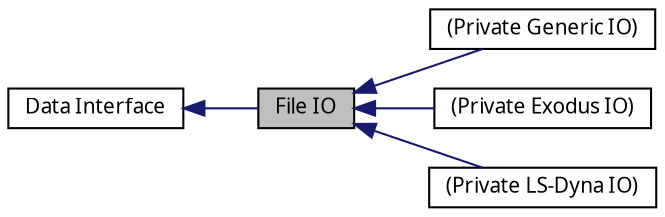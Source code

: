digraph structs
{
  edge [fontname="FreeSans.ttf",fontsize=8,labelfontname="FreeSans.ttf",labelfontsize=8];
  node [fontname="FreeSans.ttf",fontsize=10,shape=record];
rankdir=LR;
  Node1 [label="Data Interface",height=0.2,width=0.4,color="black", fillcolor="white", style="filled",URL="$group__DataInterface.html"];
  Node2 [label="(Private Generic IO)",height=0.2,width=0.4,color="black", fillcolor="white", style="filled",URL="$group__PrivateFileIO.html"];
  Node3 [label="(Private Exodus IO)",height=0.2,width=0.4,color="black", fillcolor="white", style="filled",URL="$group__ExodusFileIO.html"];
  Node4 [label="(Private LS-Dyna IO)",height=0.2,width=0.4,color="black", fillcolor="white", style="filled",URL="$group__LSDynaFileIO.html"];
  Node0 [label="File IO",height=0.2,width=0.4,color="black", fillcolor="grey75", style="filled" fontcolor="black"];
  Node1->Node0 [shape=plaintext, color="midnightblue", dir="back", style="solid"];
  Node0->Node2 [shape=plaintext, color="midnightblue", dir="back", style="solid"];
  Node0->Node3 [shape=plaintext, color="midnightblue", dir="back", style="solid"];
  Node0->Node4 [shape=plaintext, color="midnightblue", dir="back", style="solid"];
}
